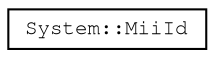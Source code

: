 digraph "Graphical Class Hierarchy"
{
 // LATEX_PDF_SIZE
  edge [fontname="FreeMono",fontsize="10",labelfontname="FreeMono",labelfontsize="10"];
  node [fontname="FreeMono",fontsize="10",shape=record];
  rankdir="LR";
  Node0 [label="System::MiiId",height=0.2,width=0.4,color="black", fillcolor="white", style="filled",URL="$struct_system_1_1_mii_id.html",tooltip=" "];
}
